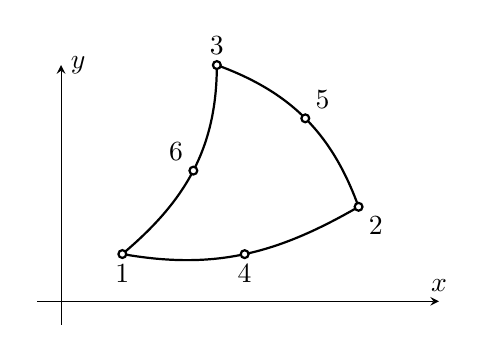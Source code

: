 \tikzstyle{elemnode} = [draw,circle,inner sep=1,fill=white]
\begin{tikzpicture}[scale=6,>=stealth]
 \draw[->] (-0.05,0) -- (0.8,0) node[above] {$x$};
 \draw[->] (0,-0.05) -- (0,0.5) node[right] {$y$};
 
 \draw[thick,xshift=-2] 
     (0.2,0.1) node[elemnode] {} node[below] {1}
  to[out=-10,in=210] node[elemnode,midway] {} node[below,midway] {4} (0.7,0.2) node[elemnode] {} node[below right] {2}
  to[out=110,in=-20] node[elemnode,midway] {} node[above right,midway] {5} (0.4,0.5) node[elemnode] {} node[above] {3}
  to[out=-90,in=40] node[elemnode,midway] {} node[above left,midway] {6} (0.2,0.1);
\end{tikzpicture}
